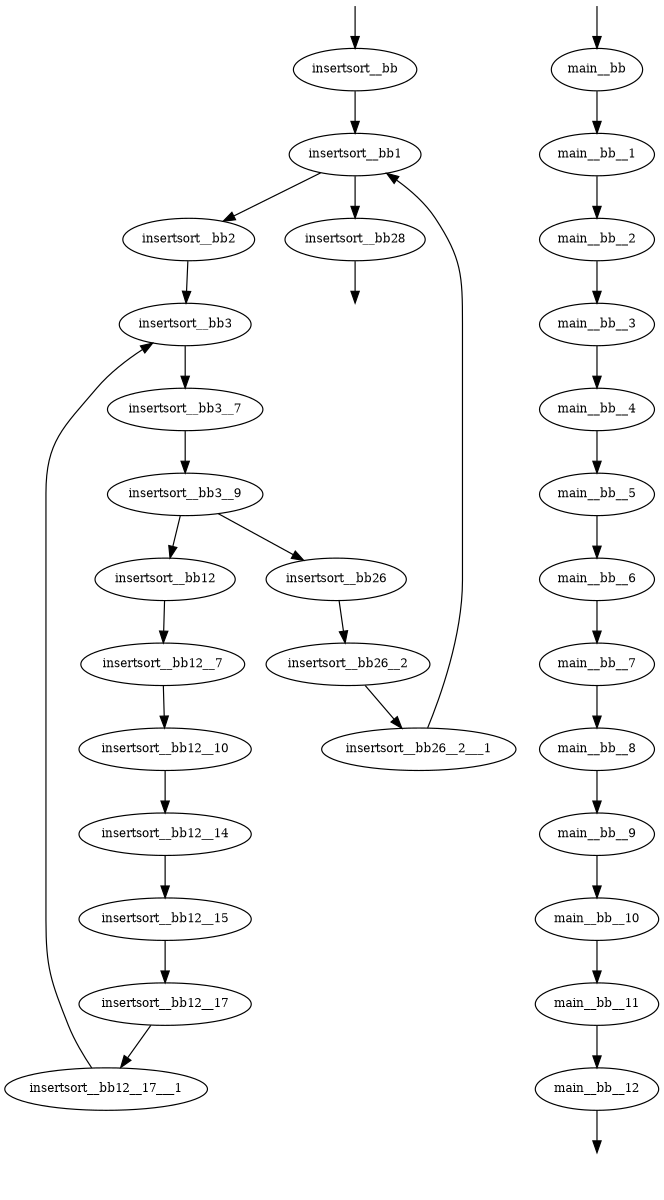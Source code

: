 digraph CFG {
size="10,8"
rankdir="TB"
orientation="portrait"
fontsize=10;
   subgraph "insertsort" {
   "insertsort0"[label="insertsort__bb",fontsize=10,width=0.01]
   "insertsort1"[label="insertsort__bb1",fontsize=10,width=0.01]
   "insertsort2"[label="insertsort__bb2",fontsize=10,width=0.01]
   "insertsort3"[label="insertsort__bb3",fontsize=10,width=0.01]
   "insertsort4"[label="insertsort__bb3__7",fontsize=10,width=0.01]
   "insertsort5"[label="insertsort__bb3__9",fontsize=10,width=0.01]
   "insertsort6"[label="insertsort__bb12",fontsize=10,width=0.01]
   "insertsort7"[label="insertsort__bb12__7",fontsize=10,width=0.01]
   "insertsort8"[label="insertsort__bb12__10",fontsize=10,width=0.01]
   "insertsort9"[label="insertsort__bb12__14",fontsize=10,width=0.01]
   "insertsort10"[label="insertsort__bb12__15",fontsize=10,width=0.01]
   "insertsort11"[label="insertsort__bb12__17",fontsize=10,width=0.01]
   "insertsort12"[label="insertsort__bb12__17___1",fontsize=10,width=0.01]
   "insertsort13"[label="insertsort__bb26",fontsize=10,width=0.01]
   "insertsort14"[label="insertsort__bb26__2",fontsize=10,width=0.01]
   "insertsort15"[label="insertsort__bb26__2___1",fontsize=10,width=0.01]
   "insertsort16"[label="insertsort__bb28",fontsize=10,width=0.01]
   "insertsort0" -> "insertsort1"
   "insertsort1" -> "insertsort2"
   "insertsort1" -> "insertsort16"
   "insertsort2" -> "insertsort3"
   "insertsort3" -> "insertsort4"
   "insertsort4" -> "insertsort5"
   "insertsort5" -> "insertsort6"
   "insertsort5" -> "insertsort13"
   "insertsort6" -> "insertsort7"
   "insertsort7" -> "insertsort8"
   "insertsort8" -> "insertsort9"
   "insertsort9" -> "insertsort10"
   "insertsort10" -> "insertsort11"
   "insertsort11" -> "insertsort12"
   "insertsort12" -> "insertsort3"
   "insertsort13" -> "insertsort14"
   "insertsort14" -> "insertsort15"
   "insertsort15" -> "insertsort1"
   "insertsort_entry" [label="",color="white",height="0.01",fontsize=10,width=0.01]
   "insertsort_entry" -> "insertsort0"
   "insertsort_exit" [label="",color="white",fontsize=10,width=0.01]
   "insertsort16" -> "insertsort_exit"
}
   subgraph "main" {
   "main0"[label="main__bb",fontsize=10,width=0.01]
   "main1"[label="main__bb__1",fontsize=10,width=0.01]
   "main2"[label="main__bb__2",fontsize=10,width=0.01]
   "main3"[label="main__bb__3",fontsize=10,width=0.01]
   "main4"[label="main__bb__4",fontsize=10,width=0.01]
   "main5"[label="main__bb__5",fontsize=10,width=0.01]
   "main6"[label="main__bb__6",fontsize=10,width=0.01]
   "main7"[label="main__bb__7",fontsize=10,width=0.01]
   "main8"[label="main__bb__8",fontsize=10,width=0.01]
   "main9"[label="main__bb__9",fontsize=10,width=0.01]
   "main10"[label="main__bb__10",fontsize=10,width=0.01]
   "main11"[label="main__bb__11",fontsize=10,width=0.01]
   "main12"[label="main__bb__12",fontsize=10,width=0.01]
   "main0" -> "main1"
   "main1" -> "main2"
   "main2" -> "main3"
   "main3" -> "main4"
   "main4" -> "main5"
   "main5" -> "main6"
   "main6" -> "main7"
   "main7" -> "main8"
   "main8" -> "main9"
   "main9" -> "main10"
   "main10" -> "main11"
   "main11" -> "main12"
   "main_entry" [label="",color="white",height="0.01",fontsize=10,width=0.01]
   "main_entry" -> "main0"
   "main_exit" [label="",color="white",fontsize=10,width=0.01]
   "main12" -> "main_exit"
}
}
